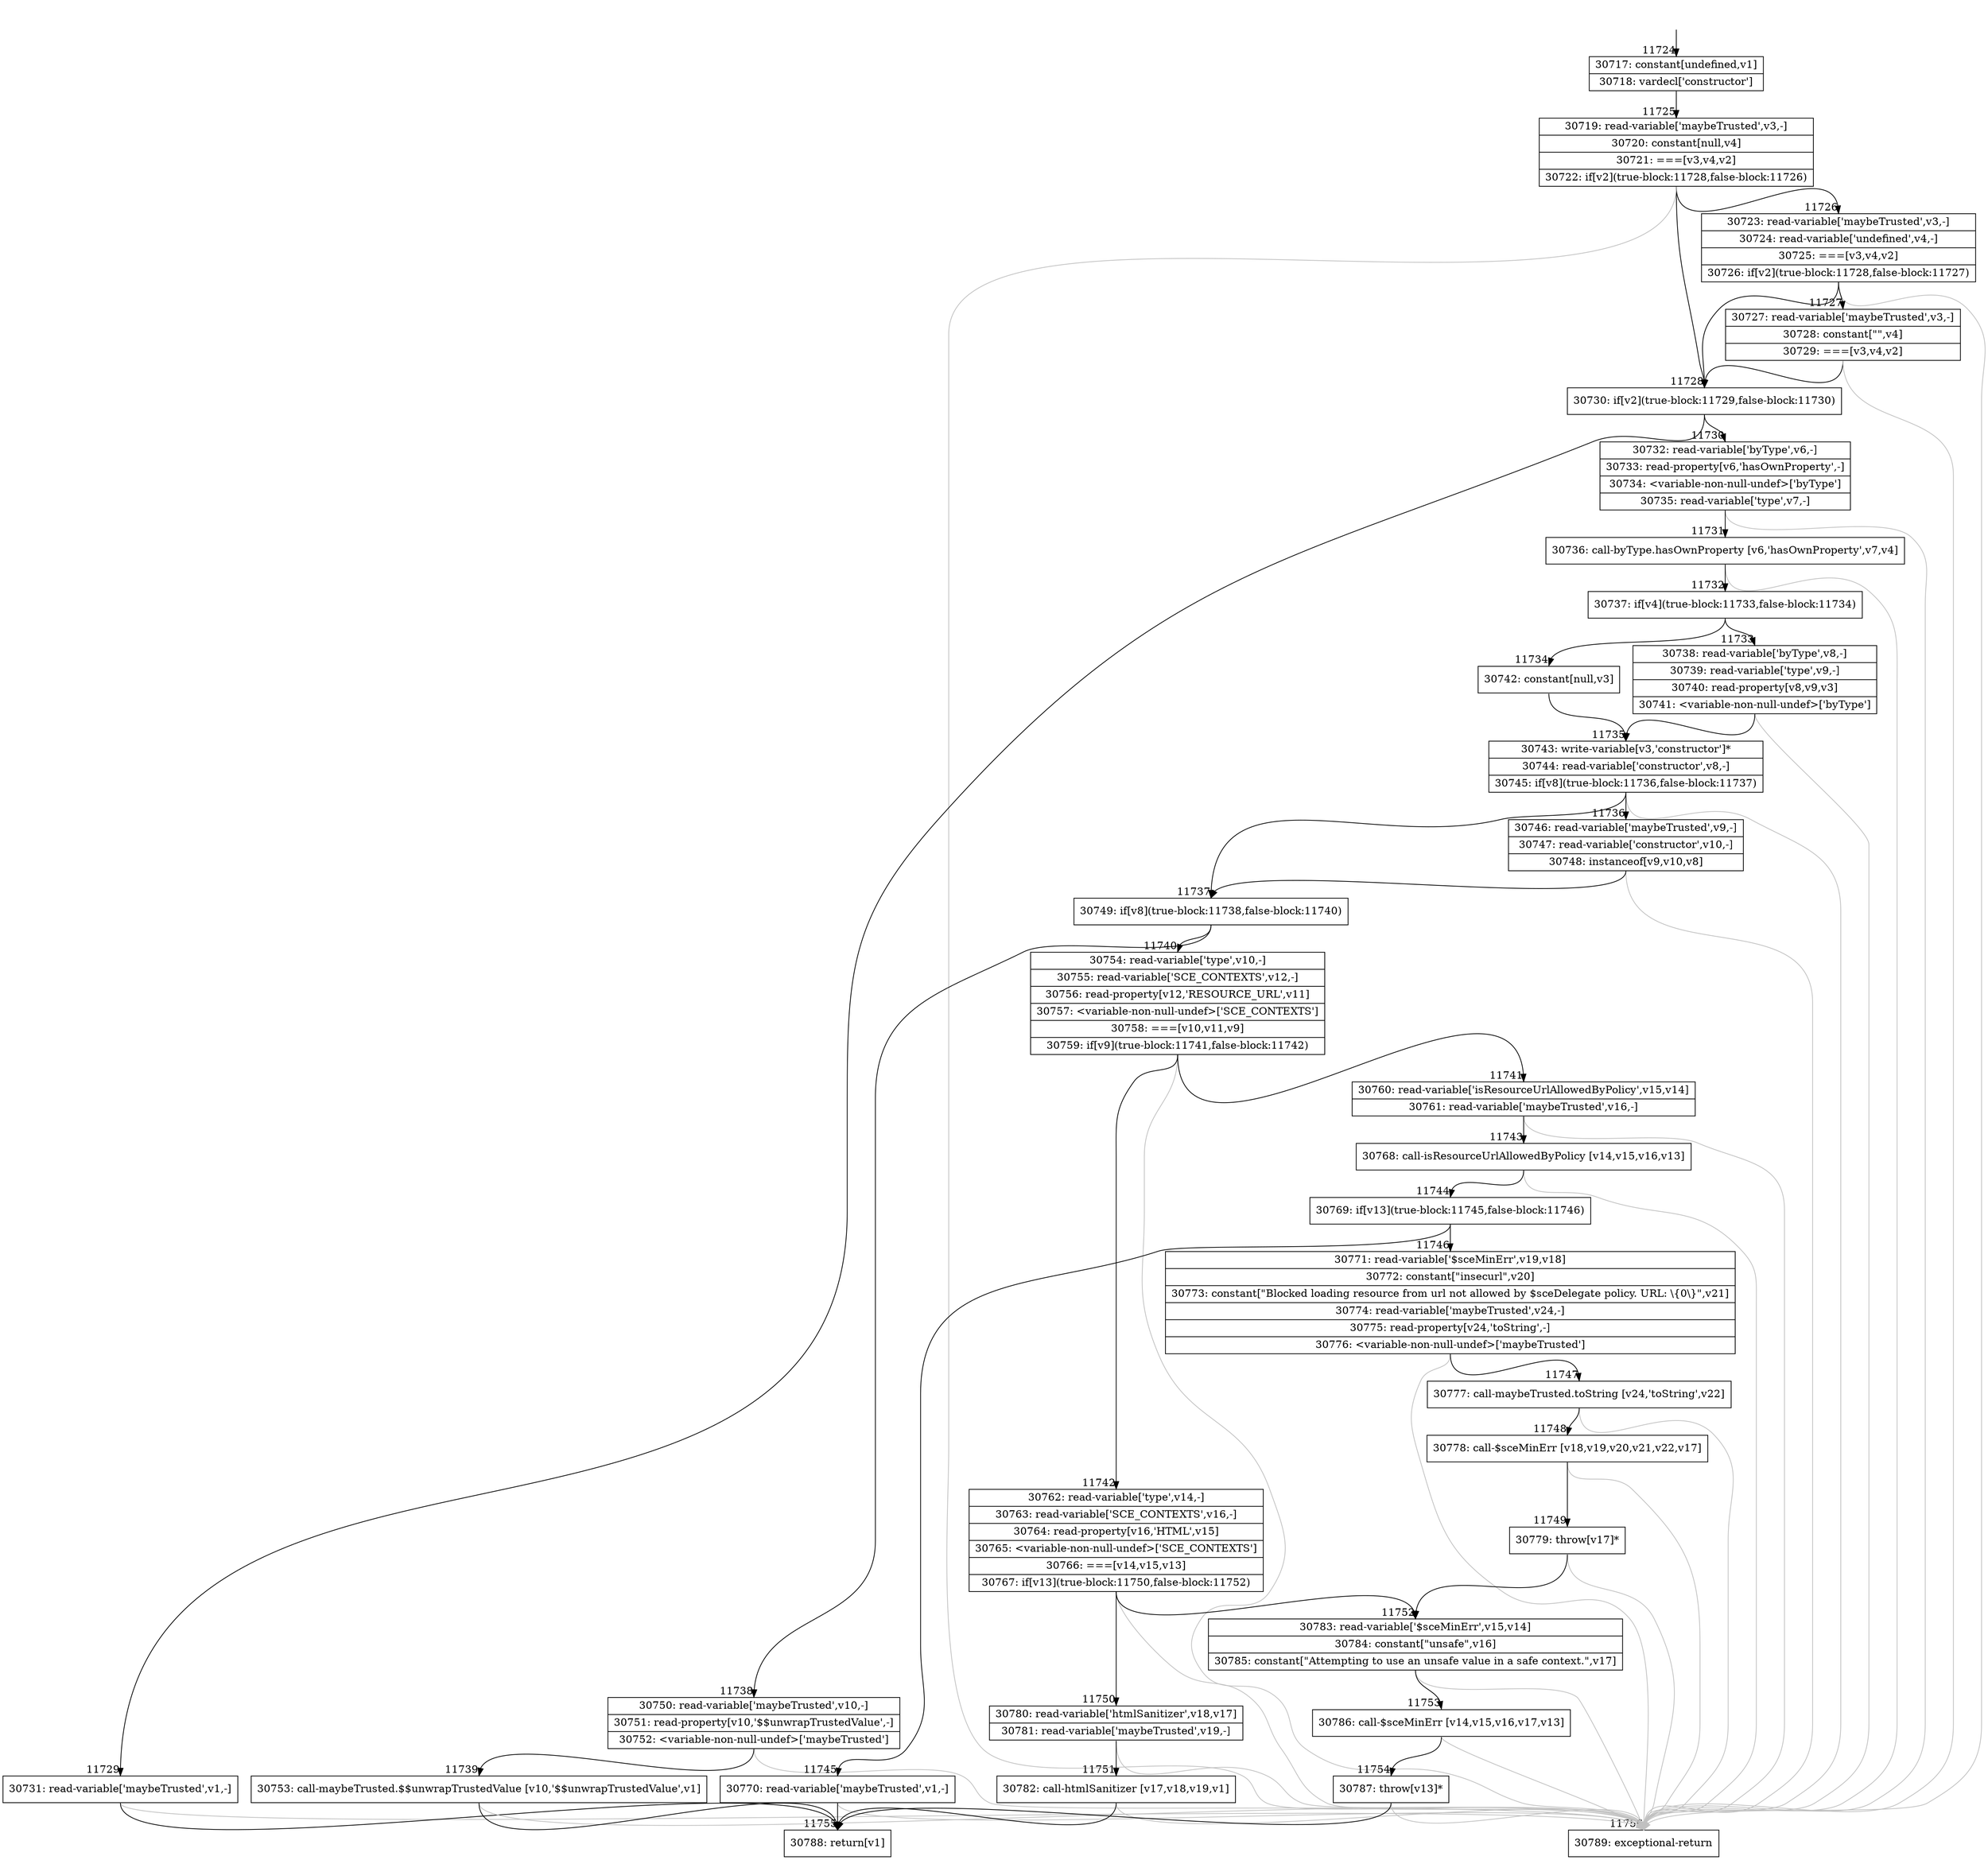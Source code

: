 digraph {
rankdir="TD"
BB_entry910[shape=none,label=""];
BB_entry910 -> BB11724 [tailport=s, headport=n, headlabel="    11724"]
BB11724 [shape=record label="{30717: constant[undefined,v1]|30718: vardecl['constructor']}" ] 
BB11724 -> BB11725 [tailport=s, headport=n, headlabel="      11725"]
BB11725 [shape=record label="{30719: read-variable['maybeTrusted',v3,-]|30720: constant[null,v4]|30721: ===[v3,v4,v2]|30722: if[v2](true-block:11728,false-block:11726)}" ] 
BB11725 -> BB11728 [tailport=s, headport=n, headlabel="      11728"]
BB11725 -> BB11726 [tailport=s, headport=n, headlabel="      11726"]
BB11725 -> BB11756 [tailport=s, headport=n, color=gray, headlabel="      11756"]
BB11726 [shape=record label="{30723: read-variable['maybeTrusted',v3,-]|30724: read-variable['undefined',v4,-]|30725: ===[v3,v4,v2]|30726: if[v2](true-block:11728,false-block:11727)}" ] 
BB11726 -> BB11728 [tailport=s, headport=n]
BB11726 -> BB11727 [tailport=s, headport=n, headlabel="      11727"]
BB11726 -> BB11756 [tailport=s, headport=n, color=gray]
BB11727 [shape=record label="{30727: read-variable['maybeTrusted',v3,-]|30728: constant[\"\",v4]|30729: ===[v3,v4,v2]}" ] 
BB11727 -> BB11728 [tailport=s, headport=n]
BB11727 -> BB11756 [tailport=s, headport=n, color=gray]
BB11728 [shape=record label="{30730: if[v2](true-block:11729,false-block:11730)}" ] 
BB11728 -> BB11729 [tailport=s, headport=n, headlabel="      11729"]
BB11728 -> BB11730 [tailport=s, headport=n, headlabel="      11730"]
BB11729 [shape=record label="{30731: read-variable['maybeTrusted',v1,-]}" ] 
BB11729 -> BB11755 [tailport=s, headport=n, headlabel="      11755"]
BB11729 -> BB11756 [tailport=s, headport=n, color=gray]
BB11730 [shape=record label="{30732: read-variable['byType',v6,-]|30733: read-property[v6,'hasOwnProperty',-]|30734: \<variable-non-null-undef\>['byType']|30735: read-variable['type',v7,-]}" ] 
BB11730 -> BB11731 [tailport=s, headport=n, headlabel="      11731"]
BB11730 -> BB11756 [tailport=s, headport=n, color=gray]
BB11731 [shape=record label="{30736: call-byType.hasOwnProperty [v6,'hasOwnProperty',v7,v4]}" ] 
BB11731 -> BB11732 [tailport=s, headport=n, headlabel="      11732"]
BB11731 -> BB11756 [tailport=s, headport=n, color=gray]
BB11732 [shape=record label="{30737: if[v4](true-block:11733,false-block:11734)}" ] 
BB11732 -> BB11733 [tailport=s, headport=n, headlabel="      11733"]
BB11732 -> BB11734 [tailport=s, headport=n, headlabel="      11734"]
BB11733 [shape=record label="{30738: read-variable['byType',v8,-]|30739: read-variable['type',v9,-]|30740: read-property[v8,v9,v3]|30741: \<variable-non-null-undef\>['byType']}" ] 
BB11733 -> BB11735 [tailport=s, headport=n, headlabel="      11735"]
BB11733 -> BB11756 [tailport=s, headport=n, color=gray]
BB11734 [shape=record label="{30742: constant[null,v3]}" ] 
BB11734 -> BB11735 [tailport=s, headport=n]
BB11735 [shape=record label="{30743: write-variable[v3,'constructor']*|30744: read-variable['constructor',v8,-]|30745: if[v8](true-block:11736,false-block:11737)}" ] 
BB11735 -> BB11737 [tailport=s, headport=n, headlabel="      11737"]
BB11735 -> BB11736 [tailport=s, headport=n, headlabel="      11736"]
BB11735 -> BB11756 [tailport=s, headport=n, color=gray]
BB11736 [shape=record label="{30746: read-variable['maybeTrusted',v9,-]|30747: read-variable['constructor',v10,-]|30748: instanceof[v9,v10,v8]}" ] 
BB11736 -> BB11737 [tailport=s, headport=n]
BB11736 -> BB11756 [tailport=s, headport=n, color=gray]
BB11737 [shape=record label="{30749: if[v8](true-block:11738,false-block:11740)}" ] 
BB11737 -> BB11738 [tailport=s, headport=n, headlabel="      11738"]
BB11737 -> BB11740 [tailport=s, headport=n, headlabel="      11740"]
BB11738 [shape=record label="{30750: read-variable['maybeTrusted',v10,-]|30751: read-property[v10,'$$unwrapTrustedValue',-]|30752: \<variable-non-null-undef\>['maybeTrusted']}" ] 
BB11738 -> BB11739 [tailport=s, headport=n, headlabel="      11739"]
BB11738 -> BB11756 [tailport=s, headport=n, color=gray]
BB11739 [shape=record label="{30753: call-maybeTrusted.$$unwrapTrustedValue [v10,'$$unwrapTrustedValue',v1]}" ] 
BB11739 -> BB11755 [tailport=s, headport=n]
BB11739 -> BB11756 [tailport=s, headport=n, color=gray]
BB11740 [shape=record label="{30754: read-variable['type',v10,-]|30755: read-variable['SCE_CONTEXTS',v12,-]|30756: read-property[v12,'RESOURCE_URL',v11]|30757: \<variable-non-null-undef\>['SCE_CONTEXTS']|30758: ===[v10,v11,v9]|30759: if[v9](true-block:11741,false-block:11742)}" ] 
BB11740 -> BB11741 [tailport=s, headport=n, headlabel="      11741"]
BB11740 -> BB11742 [tailport=s, headport=n, headlabel="      11742"]
BB11740 -> BB11756 [tailport=s, headport=n, color=gray]
BB11741 [shape=record label="{30760: read-variable['isResourceUrlAllowedByPolicy',v15,v14]|30761: read-variable['maybeTrusted',v16,-]}" ] 
BB11741 -> BB11743 [tailport=s, headport=n, headlabel="      11743"]
BB11741 -> BB11756 [tailport=s, headport=n, color=gray]
BB11742 [shape=record label="{30762: read-variable['type',v14,-]|30763: read-variable['SCE_CONTEXTS',v16,-]|30764: read-property[v16,'HTML',v15]|30765: \<variable-non-null-undef\>['SCE_CONTEXTS']|30766: ===[v14,v15,v13]|30767: if[v13](true-block:11750,false-block:11752)}" ] 
BB11742 -> BB11750 [tailport=s, headport=n, headlabel="      11750"]
BB11742 -> BB11752 [tailport=s, headport=n, headlabel="      11752"]
BB11742 -> BB11756 [tailport=s, headport=n, color=gray]
BB11743 [shape=record label="{30768: call-isResourceUrlAllowedByPolicy [v14,v15,v16,v13]}" ] 
BB11743 -> BB11744 [tailport=s, headport=n, headlabel="      11744"]
BB11743 -> BB11756 [tailport=s, headport=n, color=gray]
BB11744 [shape=record label="{30769: if[v13](true-block:11745,false-block:11746)}" ] 
BB11744 -> BB11745 [tailport=s, headport=n, headlabel="      11745"]
BB11744 -> BB11746 [tailport=s, headport=n, headlabel="      11746"]
BB11745 [shape=record label="{30770: read-variable['maybeTrusted',v1,-]}" ] 
BB11745 -> BB11755 [tailport=s, headport=n]
BB11745 -> BB11756 [tailport=s, headport=n, color=gray]
BB11746 [shape=record label="{30771: read-variable['$sceMinErr',v19,v18]|30772: constant[\"insecurl\",v20]|30773: constant[\"Blocked loading resource from url not allowed by $sceDelegate policy.  URL: \\\{0\\\}\",v21]|30774: read-variable['maybeTrusted',v24,-]|30775: read-property[v24,'toString',-]|30776: \<variable-non-null-undef\>['maybeTrusted']}" ] 
BB11746 -> BB11747 [tailport=s, headport=n, headlabel="      11747"]
BB11746 -> BB11756 [tailport=s, headport=n, color=gray]
BB11747 [shape=record label="{30777: call-maybeTrusted.toString [v24,'toString',v22]}" ] 
BB11747 -> BB11748 [tailport=s, headport=n, headlabel="      11748"]
BB11747 -> BB11756 [tailport=s, headport=n, color=gray]
BB11748 [shape=record label="{30778: call-$sceMinErr [v18,v19,v20,v21,v22,v17]}" ] 
BB11748 -> BB11749 [tailport=s, headport=n, headlabel="      11749"]
BB11748 -> BB11756 [tailport=s, headport=n, color=gray]
BB11749 [shape=record label="{30779: throw[v17]*}" ] 
BB11749 -> BB11752 [tailport=s, headport=n]
BB11749 -> BB11756 [tailport=s, headport=n, color=gray]
BB11750 [shape=record label="{30780: read-variable['htmlSanitizer',v18,v17]|30781: read-variable['maybeTrusted',v19,-]}" ] 
BB11750 -> BB11751 [tailport=s, headport=n, headlabel="      11751"]
BB11750 -> BB11756 [tailport=s, headport=n, color=gray]
BB11751 [shape=record label="{30782: call-htmlSanitizer [v17,v18,v19,v1]}" ] 
BB11751 -> BB11755 [tailport=s, headport=n]
BB11751 -> BB11756 [tailport=s, headport=n, color=gray]
BB11752 [shape=record label="{30783: read-variable['$sceMinErr',v15,v14]|30784: constant[\"unsafe\",v16]|30785: constant[\"Attempting to use an unsafe value in a safe context.\",v17]}" ] 
BB11752 -> BB11753 [tailport=s, headport=n, headlabel="      11753"]
BB11752 -> BB11756 [tailport=s, headport=n, color=gray]
BB11753 [shape=record label="{30786: call-$sceMinErr [v14,v15,v16,v17,v13]}" ] 
BB11753 -> BB11754 [tailport=s, headport=n, headlabel="      11754"]
BB11753 -> BB11756 [tailport=s, headport=n, color=gray]
BB11754 [shape=record label="{30787: throw[v13]*}" ] 
BB11754 -> BB11755 [tailport=s, headport=n]
BB11754 -> BB11756 [tailport=s, headport=n, color=gray]
BB11755 [shape=record label="{30788: return[v1]}" ] 
BB11756 [shape=record label="{30789: exceptional-return}" ] 
//#$~ 16695
}
